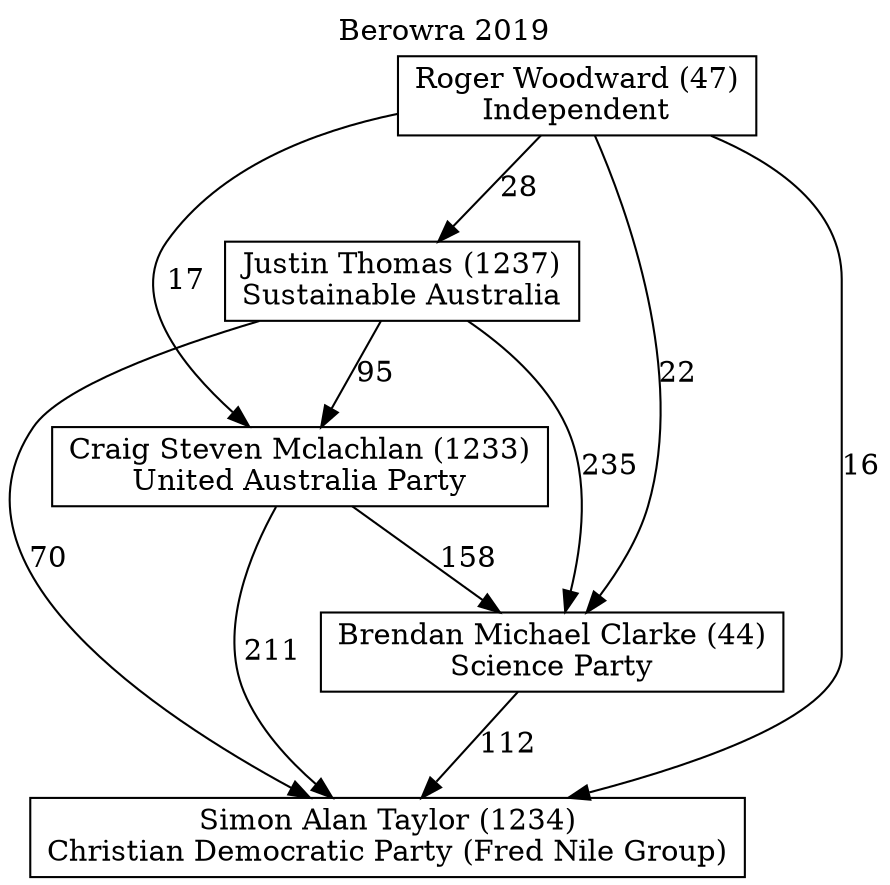 // House preference flow
digraph "Simon Alan Taylor (1234)_Berowra_2019" {
	graph [label="Berowra 2019" labelloc=t mclimit=10]
	node [shape=box]
	"Simon Alan Taylor (1234)" [label="Simon Alan Taylor (1234)
Christian Democratic Party (Fred Nile Group)"]
	"Brendan Michael Clarke (44)" [label="Brendan Michael Clarke (44)
Science Party"]
	"Craig Steven Mclachlan (1233)" [label="Craig Steven Mclachlan (1233)
United Australia Party"]
	"Justin Thomas (1237)" [label="Justin Thomas (1237)
Sustainable Australia"]
	"Roger Woodward (47)" [label="Roger Woodward (47)
Independent"]
	"Brendan Michael Clarke (44)" -> "Simon Alan Taylor (1234)" [label=112]
	"Craig Steven Mclachlan (1233)" -> "Brendan Michael Clarke (44)" [label=158]
	"Justin Thomas (1237)" -> "Craig Steven Mclachlan (1233)" [label=95]
	"Roger Woodward (47)" -> "Justin Thomas (1237)" [label=28]
	"Craig Steven Mclachlan (1233)" -> "Simon Alan Taylor (1234)" [label=211]
	"Justin Thomas (1237)" -> "Simon Alan Taylor (1234)" [label=70]
	"Roger Woodward (47)" -> "Simon Alan Taylor (1234)" [label=16]
	"Roger Woodward (47)" -> "Craig Steven Mclachlan (1233)" [label=17]
	"Justin Thomas (1237)" -> "Brendan Michael Clarke (44)" [label=235]
	"Roger Woodward (47)" -> "Brendan Michael Clarke (44)" [label=22]
}
